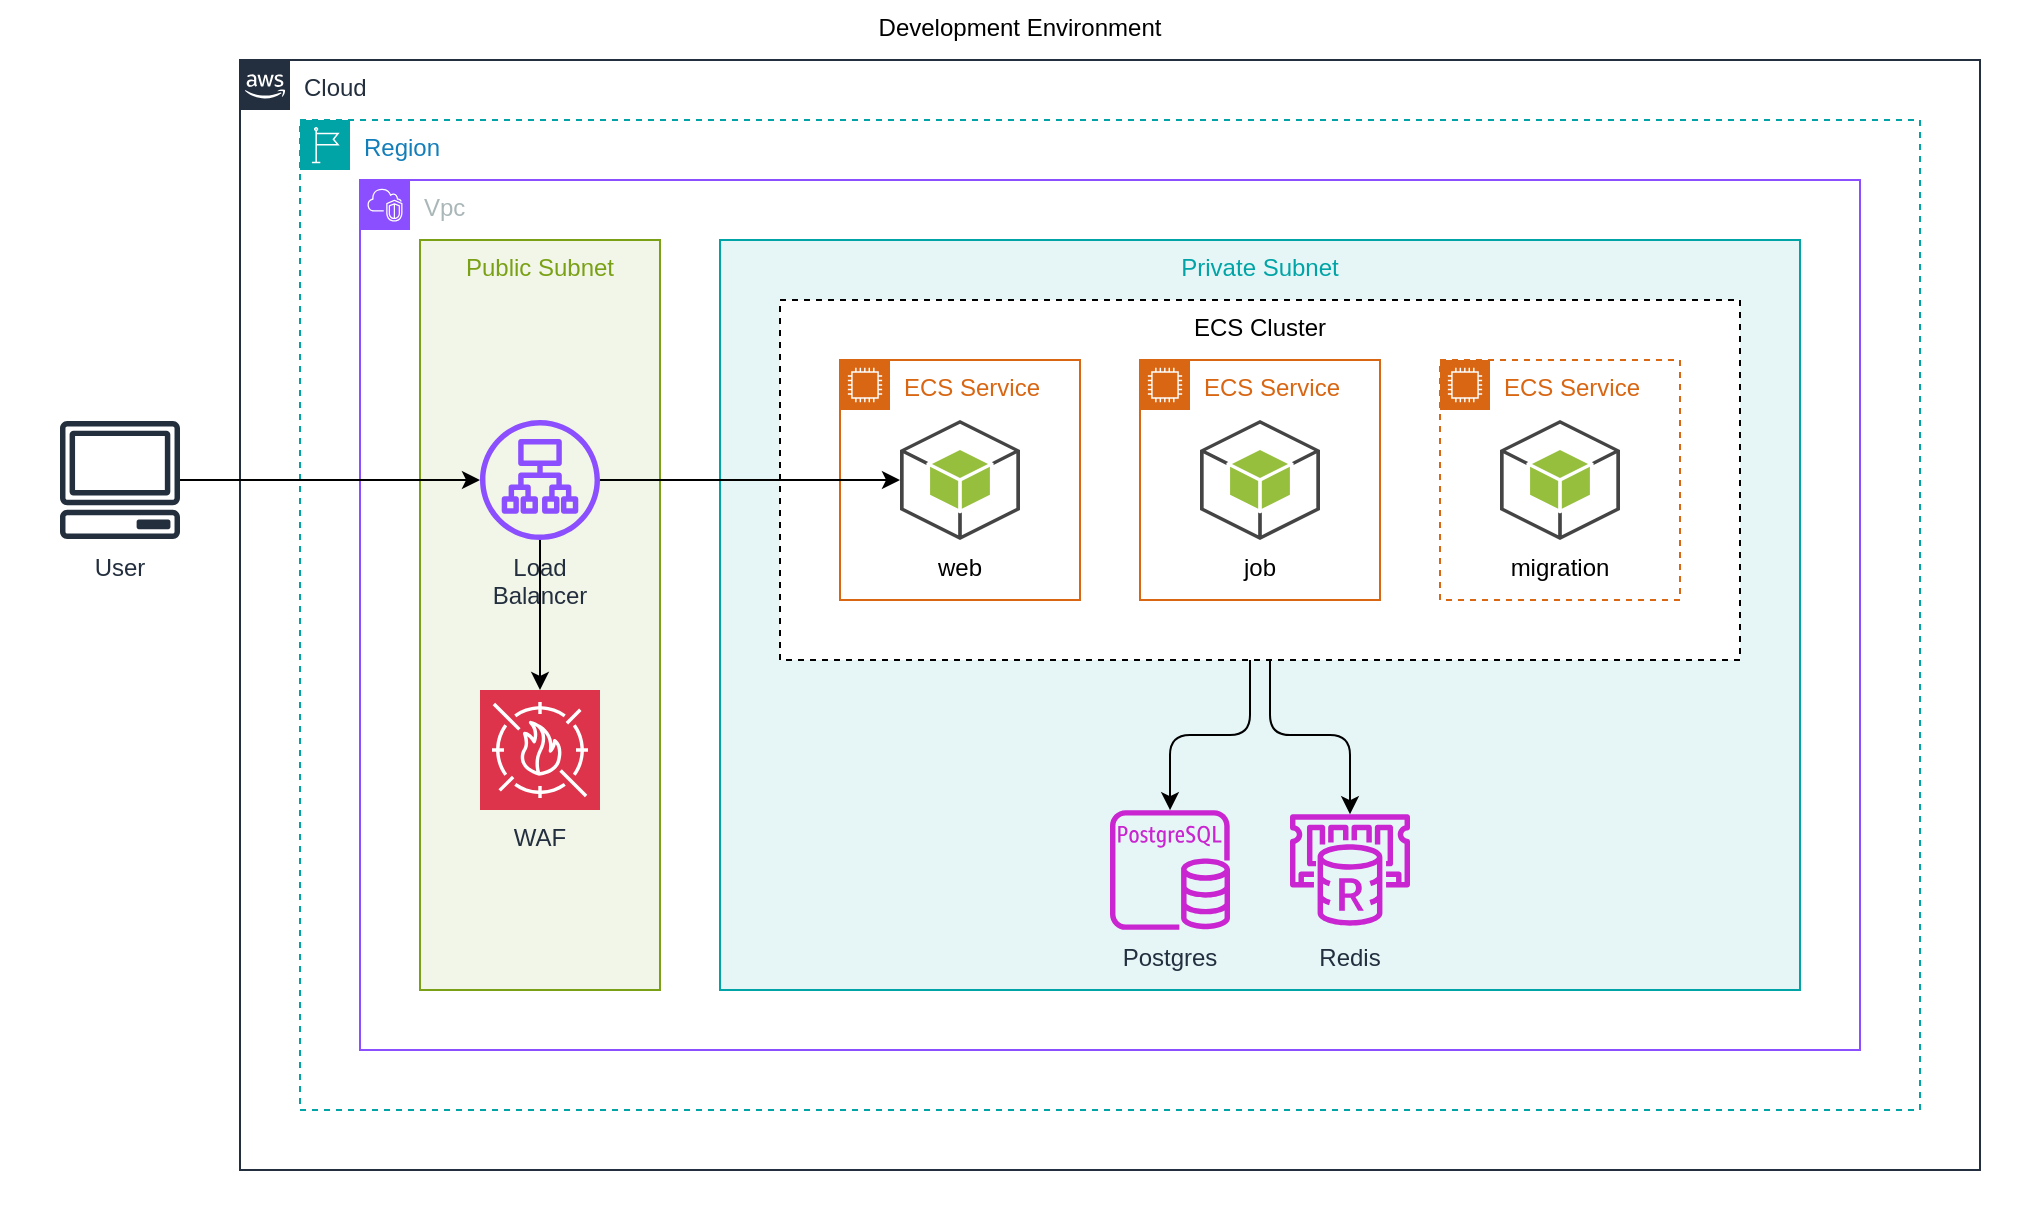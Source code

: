 <mxfile 
  version="25.0.2"
  >
  <diagram
    name="development-environment"
    >
    <mxGraphModel
      grid="1" 
      gridSize="10" 
      guides="1" 
      tooltips="1" 
      connect="1" 
      arrows="1" 
      fold="1" 
      page="1" 
      pageScale="1" 
      pageWidth="1" 
      pageHeight="1" 
      math="0" 
      shadow="0"
      >
      <root>
        <mxCell
          id="page"
          />
        <mxCell
          id="root" 
          parent="page"
          />
        <mxCell
          style="verticalAlign=top;aspect=fixed;align=center;spacingLeft=5;spacingRight=5;spacingBottom=5;strokeColor=none;" 
          id="stack_developmentenvironment" 
          parent="root" 
          value="Development Environment" 
          vertex="1"
          >
          <mxGeometry
            as="geometry" 
            width="1020" 
            height="615" 
            x="0" 
            y="0"
            />
          </mxCell>
        <mxCell
          style="rounded=1;whiteSpace=wrap;verticalAlign=top;align=center;sketch=0;outlineConnect=0;fontColor=#232F3E;gradientColor=none;fillColor=#232F3D;strokeColor=none;dashed=0;verticalLabelPosition=bottom;html=1;fontSize=12;fontStyle=0;aspect=fixed;pointerEvents=1;shape=mxgraph.aws4.client;" 
          id="user" 
          parent="stack_developmentenvironment" 
          value="User" 
          vertex="1"
          >
          <mxGeometry
            width="60" 
            height="60" 
            as="geometry" 
            x="30" 
            y="210"
            />
          </mxCell>
        <mxCell
          style="verticalAlign=top;aspect=fixed;align=left;spacingLeft=30;spacingRight=5;spacingBottom=5;points=[[0,0],[0.25,0],[0.5,0],[0.75,0],[1,0],[1,0.25],[1,0.5],[1,0.75],[1,1],[0.75,1],[0.5,1],[0.25,1],[0,1],[0,0.75],[0,0.5],[0,0.25]];outlineConnect=0;gradientColor=none;html=1;whiteSpace=wrap;fontSize=12;fontStyle=0;container=1;pointerEvents=0;collapsible=0;recursiveResize=0;shape=mxgraph.aws4.group;grIcon=mxgraph.aws4.group_aws_cloud_alt;strokeColor=#232F3E;fillColor=none;fontColor=#232F3E;dashed=0;" 
          id="cloud" 
          parent="stack_developmentenvironment" 
          value="Cloud" 
          vertex="1"
          >
          <mxGeometry
            as="geometry" 
            width="870" 
            height="555" 
            x="120" 
            y="30"
            />
          </mxCell>
        <mxCell
          style="verticalAlign=top;aspect=fixed;align=left;spacingLeft=30;spacingRight=5;spacingBottom=5;points=[[0,0],[0.25,0],[0.5,0],[0.75,0],[1,0],[1,0.25],[1,0.5],[1,0.75],[1,1],[0.75,1],[0.5,1],[0.25,1],[0,1],[0,0.75],[0,0.5],[0,0.25]];outlineConnect=0;gradientColor=none;html=1;whiteSpace=wrap;fontSize=12;fontStyle=0;container=1;pointerEvents=0;collapsible=0;recursiveResize=0;shape=mxgraph.aws4.group;grIcon=mxgraph.aws4.group_region;strokeColor=#00A4A6;fillColor=none;fontColor=#147EBA;dashed=1;" 
          id="region" 
          parent="cloud" 
          value="Region" 
          vertex="1"
          >
          <mxGeometry
            as="geometry" 
            width="810" 
            height="495" 
            x="30" 
            y="30"
            />
          </mxCell>
        <mxCell
          style="verticalAlign=top;aspect=fixed;align=left;spacingLeft=30;spacingRight=5;spacingBottom=5;points=[[0,0],[0.25,0],[0.5,0],[0.75,0],[1,0],[1,0.25],[1,0.5],[1,0.75],[1,1],[0.75,1],[0.5,1],[0.25,1],[0,1],[0,0.75],[0,0.5],[0,0.25]];outlineConnect=0;gradientColor=none;html=1;whiteSpace=wrap;fontSize=12;fontStyle=0;container=1;pointerEvents=0;collapsible=0;recursiveResize=0;shape=mxgraph.aws4.group;grIcon=mxgraph.aws4.group_vpc2;strokeColor=#8C4FFF;fillColor=none;fontColor=#AAB7B8;dashed=0;" 
          id="vpc" 
          parent="region" 
          value="Vpc" 
          vertex="1"
          >
          <mxGeometry
            as="geometry" 
            width="750" 
            height="435" 
            x="30" 
            y="30"
            />
          </mxCell>
        <mxCell
          style="verticalAlign=top;aspect=fixed;align=center;spacingLeft=5;spacingRight=5;spacingBottom=5;fillColor=#F2F6E8;strokeColor=#7AA116;fontColor=#7AA116;" 
          id="public_subnet_publicsubnet" 
          parent="vpc" 
          value="Public Subnet" 
          vertex="1"
          >
          <mxGeometry
            as="geometry" 
            width="120" 
            height="375" 
            x="30" 
            y="30"
            />
          </mxCell>
        <mxCell
          style="rounded=1;whiteSpace=wrap;verticalAlign=top;align=center;sketch=0;outlineConnect=0;fontColor=#232F3E;gradientColor=none;fillColor=#8C4FFF;strokeColor=none;dashed=0;verticalLabelPosition=bottom;html=1;fontSize=12;fontStyle=0;aspect=fixed;pointerEvents=1;shape=mxgraph.aws4.application_load_balancer;" 
          id="load_balancer_loadbalancer" 
          parent="public_subnet_publicsubnet" 
          value="Load Balancer" 
          vertex="1"
          >
          <mxGeometry
            width="60" 
            height="60" 
            as="geometry" 
            x="30" 
            y="90"
            />
          </mxCell>
        <mxCell
          style="rounded=1;whiteSpace=wrap;verticalAlign=top;align=center;sketch=0;points=[[0,0,0],[0.25,0,0],[0.5,0,0],[0.75,0,0],[1,0,0],[0,1,0],[0.25,1,0],[0.5,1,0],[0.75,1,0],[1,1,0],[0,0.25,0],[0,0.5,0],[0,0.75,0],[1,0.25,0],[1,0.5,0],[1,0.75,0]];outlineConnect=0;fontColor=#232F3E;fillColor=#DD344C;strokeColor=#ffffff;dashed=0;verticalLabelPosition=bottom;html=1;fontSize=12;fontStyle=0;aspect=fixed;shape=mxgraph.aws4.resourceIcon;resIcon=mxgraph.aws4.waf;" 
          id="waf" 
          parent="public_subnet_publicsubnet" 
          value="WAF" 
          vertex="1"
          >
          <mxGeometry
            width="60" 
            height="60" 
            as="geometry" 
            x="30" 
            y="225"
            />
          </mxCell>
        <mxCell
          style="verticalAlign=top;aspect=fixed;align=center;spacingLeft=5;spacingRight=5;spacingBottom=5;fillColor=#E6F6F7;strokeColor=#00A4A6;fontColor=#00A4A6;" 
          id="private_subnet_privatesubnet" 
          parent="vpc" 
          value="Private Subnet" 
          vertex="1"
          >
          <mxGeometry
            as="geometry" 
            width="540" 
            height="375" 
            x="180" 
            y="30"
            />
          </mxCell>
        <mxCell
          style="verticalAlign=top;aspect=fixed;align=center;spacingLeft=5;spacingRight=5;spacingBottom=5;dashed=1;" 
          id="ecs_cluster_ecscluster" 
          parent="private_subnet_privatesubnet" 
          value="ECS Cluster" 
          vertex="1"
          >
          <mxGeometry
            as="geometry" 
            width="480" 
            height="180" 
            x="30" 
            y="30"
            />
          </mxCell>
        <mxCell
          style="verticalAlign=top;aspect=fixed;align=left;spacingLeft=30;spacingRight=5;spacingBottom=5;points=[[0,0],[0.25,0],[0.5,0],[0.75,0],[1,0],[1,0.25],[1,0.5],[1,0.75],[1,1],[0.75,1],[0.5,1],[0.25,1],[0,1],[0,0.75],[0,0.5],[0,0.25]];outlineConnect=0;gradientColor=none;html=1;whiteSpace=wrap;fontSize=12;fontStyle=0;container=1;pointerEvents=0;collapsible=0;recursiveResize=0;shape=mxgraph.aws4.group;grIcon=mxgraph.aws4.group_ec2_instance_contents;strokeColor=#D86613;fillColor=none;fontColor=#D86613;dashed=0;" 
          id="ecs_service_ecsservice" 
          parent="ecs_cluster_ecscluster" 
          value="ECS Service" 
          vertex="1"
          >
          <mxGeometry
            as="geometry" 
            width="120" 
            height="120" 
            x="30" 
            y="30"
            />
          </mxCell>
        <mxCell
          style="rounded=1;whiteSpace=wrap;verticalAlign=top;align=center;outlineConnect=0;dashed=0;verticalLabelPosition=bottom;html=1;shape=mxgraph.aws3.android;fillColor=#96BF3D;gradientColor=none;" 
          id="ecs_container_web" 
          parent="ecs_service_ecsservice" 
          value="web" 
          vertex="1"
          >
          <mxGeometry
            width="60" 
            height="60" 
            as="geometry" 
            x="30" 
            y="30"
            />
          </mxCell>
        <mxCell
          style="verticalAlign=top;aspect=fixed;align=left;spacingLeft=30;spacingRight=5;spacingBottom=5;points=[[0,0],[0.25,0],[0.5,0],[0.75,0],[1,0],[1,0.25],[1,0.5],[1,0.75],[1,1],[0.75,1],[0.5,1],[0.25,1],[0,1],[0,0.75],[0,0.5],[0,0.25]];outlineConnect=0;gradientColor=none;html=1;whiteSpace=wrap;fontSize=12;fontStyle=0;container=1;pointerEvents=0;collapsible=0;recursiveResize=0;shape=mxgraph.aws4.group;grIcon=mxgraph.aws4.group_ec2_instance_contents;strokeColor=#D86613;fillColor=none;fontColor=#D86613;dashed=0;" 
          id="ecs_service_2" 
          parent="ecs_cluster_ecscluster" 
          value="ECS Service" 
          vertex="1"
          >
          <mxGeometry
            as="geometry" 
            width="120" 
            height="120" 
            x="180" 
            y="30"
            />
          </mxCell>
        <mxCell
          style="rounded=1;whiteSpace=wrap;verticalAlign=top;align=center;outlineConnect=0;dashed=0;verticalLabelPosition=bottom;html=1;shape=mxgraph.aws3.android;fillColor=#96BF3D;gradientColor=none;" 
          id="ecs_container_job" 
          parent="ecs_service_2" 
          value="job" 
          vertex="1"
          >
          <mxGeometry
            width="60" 
            height="60" 
            as="geometry" 
            x="30" 
            y="30"
            />
          </mxCell>
        <mxCell
          style="verticalAlign=top;aspect=fixed;align=left;spacingLeft=30;spacingRight=5;spacingBottom=5;points=[[0,0],[0.25,0],[0.5,0],[0.75,0],[1,0],[1,0.25],[1,0.5],[1,0.75],[1,1],[0.75,1],[0.5,1],[0.25,1],[0,1],[0,0.75],[0,0.5],[0,0.25]];outlineConnect=0;gradientColor=none;html=1;whiteSpace=wrap;fontSize=12;fontStyle=0;container=1;pointerEvents=0;collapsible=0;recursiveResize=0;shape=mxgraph.aws4.group;grIcon=mxgraph.aws4.group_ec2_instance_contents;strokeColor=#D86613;fillColor=none;fontColor=#D86613;dashed=1;" 
          id="ecs_service_3" 
          parent="ecs_cluster_ecscluster" 
          value="ECS Service" 
          vertex="1"
          >
          <mxGeometry
            as="geometry" 
            width="120" 
            height="120" 
            x="330" 
            y="30"
            />
          </mxCell>
        <mxCell
          style="rounded=1;whiteSpace=wrap;verticalAlign=top;align=center;outlineConnect=0;dashed=0;verticalLabelPosition=bottom;html=1;shape=mxgraph.aws3.android;fillColor=#96BF3D;gradientColor=none;" 
          id="ecs_container_migration" 
          parent="ecs_service_3" 
          value="migration" 
          vertex="1"
          >
          <mxGeometry
            width="60" 
            height="60" 
            as="geometry" 
            x="30" 
            y="30"
            />
          </mxCell>
        <mxCell
          style="verticalAlign=top;aspect=fixed;align=center;spacingLeft=5;spacingRight=5;spacingBottom=5;noLabel=1;opacity=0;" 
          id="storage_layer_storagelayer" 
          parent="private_subnet_privatesubnet" 
          value="Storage Layer" 
          vertex="1"
          >
          <mxGeometry
            as="geometry" 
            width="510" 
            height="90" 
            x="15" 
            y="270"
            />
          </mxCell>
        <mxCell
          style="rounded=1;whiteSpace=wrap;verticalAlign=top;align=center;sketch=0;outlineConnect=0;fontColor=#232F3E;gradientColor=none;fillColor=#C925D1;strokeColor=none;dashed=0;verticalLabelPosition=bottom;html=1;fontSize=12;fontStyle=0;aspect=fixed;pointerEvents=1;shape=mxgraph.aws4.rds_postgresql_instance;" 
          id="postgres" 
          parent="storage_layer_storagelayer" 
          value="Postgres" 
          vertex="1"
          >
          <mxGeometry
            width="60" 
            height="60" 
            as="geometry" 
            x="180" 
            y="15"
            />
          </mxCell>
        <mxCell
          style="rounded=1;whiteSpace=wrap;verticalAlign=top;align=center;sketch=0;outlineConnect=0;fontColor=#232F3E;gradientColor=none;fillColor=#C925D1;strokeColor=none;dashed=0;verticalLabelPosition=bottom;html=1;fontSize=12;fontStyle=0;aspect=fixed;pointerEvents=1;shape=mxgraph.aws4.elasticache_for_redis;" 
          id="redis" 
          parent="storage_layer_storagelayer" 
          value="Redis" 
          vertex="1"
          >
          <mxGeometry
            width="60" 
            height="60" 
            as="geometry" 
            x="270" 
            y="15"
            />
          </mxCell>
        <mxCell
          id="dependency" 
          source="user" 
          target="load_balancer_loadbalancer" 
          parent="root" 
          edge="1" 
          style="edgeStyle=orthogonalEdgeStyle;"
          >
          <mxGeometry
            relative="1" 
            as="geometry"
            >
            <Array
              as="points"
              >
              <mxPoint
                x="165" 
                y="240"
                />
              <mxPoint
                x="165" 
                y="240"
                />
              </Array>
            </mxGeometry>
          </mxCell>
        <mxCell
          id="dependency_2" 
          source="load_balancer_loadbalancer" 
          target="ecs_container_web" 
          parent="root" 
          edge="1" 
          style="edgeStyle=orthogonalEdgeStyle;"
          >
          <mxGeometry
            relative="1" 
            as="geometry"
            >
            <Array
              as="points"
              >
              <mxPoint
                x="375" 
                y="240"
                />
              <mxPoint
                x="375" 
                y="240"
                />
              </Array>
            </mxGeometry>
          </mxCell>
        <mxCell
          id="dependency_3" 
          source="load_balancer_loadbalancer" 
          target="waf" 
          parent="root" 
          edge="1" 
          style="edgeStyle=orthogonalEdgeStyle;"
          >
          <mxGeometry
            relative="1" 
            as="geometry"
            >
            <Array
              as="points"
              >
              <mxPoint
                x="270" 
                y="307.5"
                />
              <mxPoint
                x="270" 
                y="307.5"
                />
              </Array>
            </mxGeometry>
          </mxCell>
        <mxCell
          id="dependency_4" 
          source="ecs_cluster_ecscluster" 
          target="postgres" 
          parent="root" 
          edge="1" 
          style="edgeStyle=orthogonalEdgeStyle;"
          >
          <mxGeometry
            relative="1" 
            as="geometry"
            >
            <Array
              as="points"
              >
              <mxPoint
                x="625" 
                y="367.5"
                />
              <mxPoint
                x="585" 
                y="367.5"
                />
              </Array>
            </mxGeometry>
          </mxCell>
        <mxCell
          id="dependency_5" 
          source="ecs_cluster_ecscluster" 
          target="redis" 
          parent="root" 
          edge="1" 
          style="edgeStyle=orthogonalEdgeStyle;"
          >
          <mxGeometry
            relative="1" 
            as="geometry"
            >
            <Array
              as="points"
              >
              <mxPoint
                x="635" 
                y="367.5"
                />
              <mxPoint
                x="675" 
                y="367.5"
                />
              </Array>
            </mxGeometry>
          </mxCell>
        </root>
      </mxGraphModel>
    </diagram>
  </mxfile>